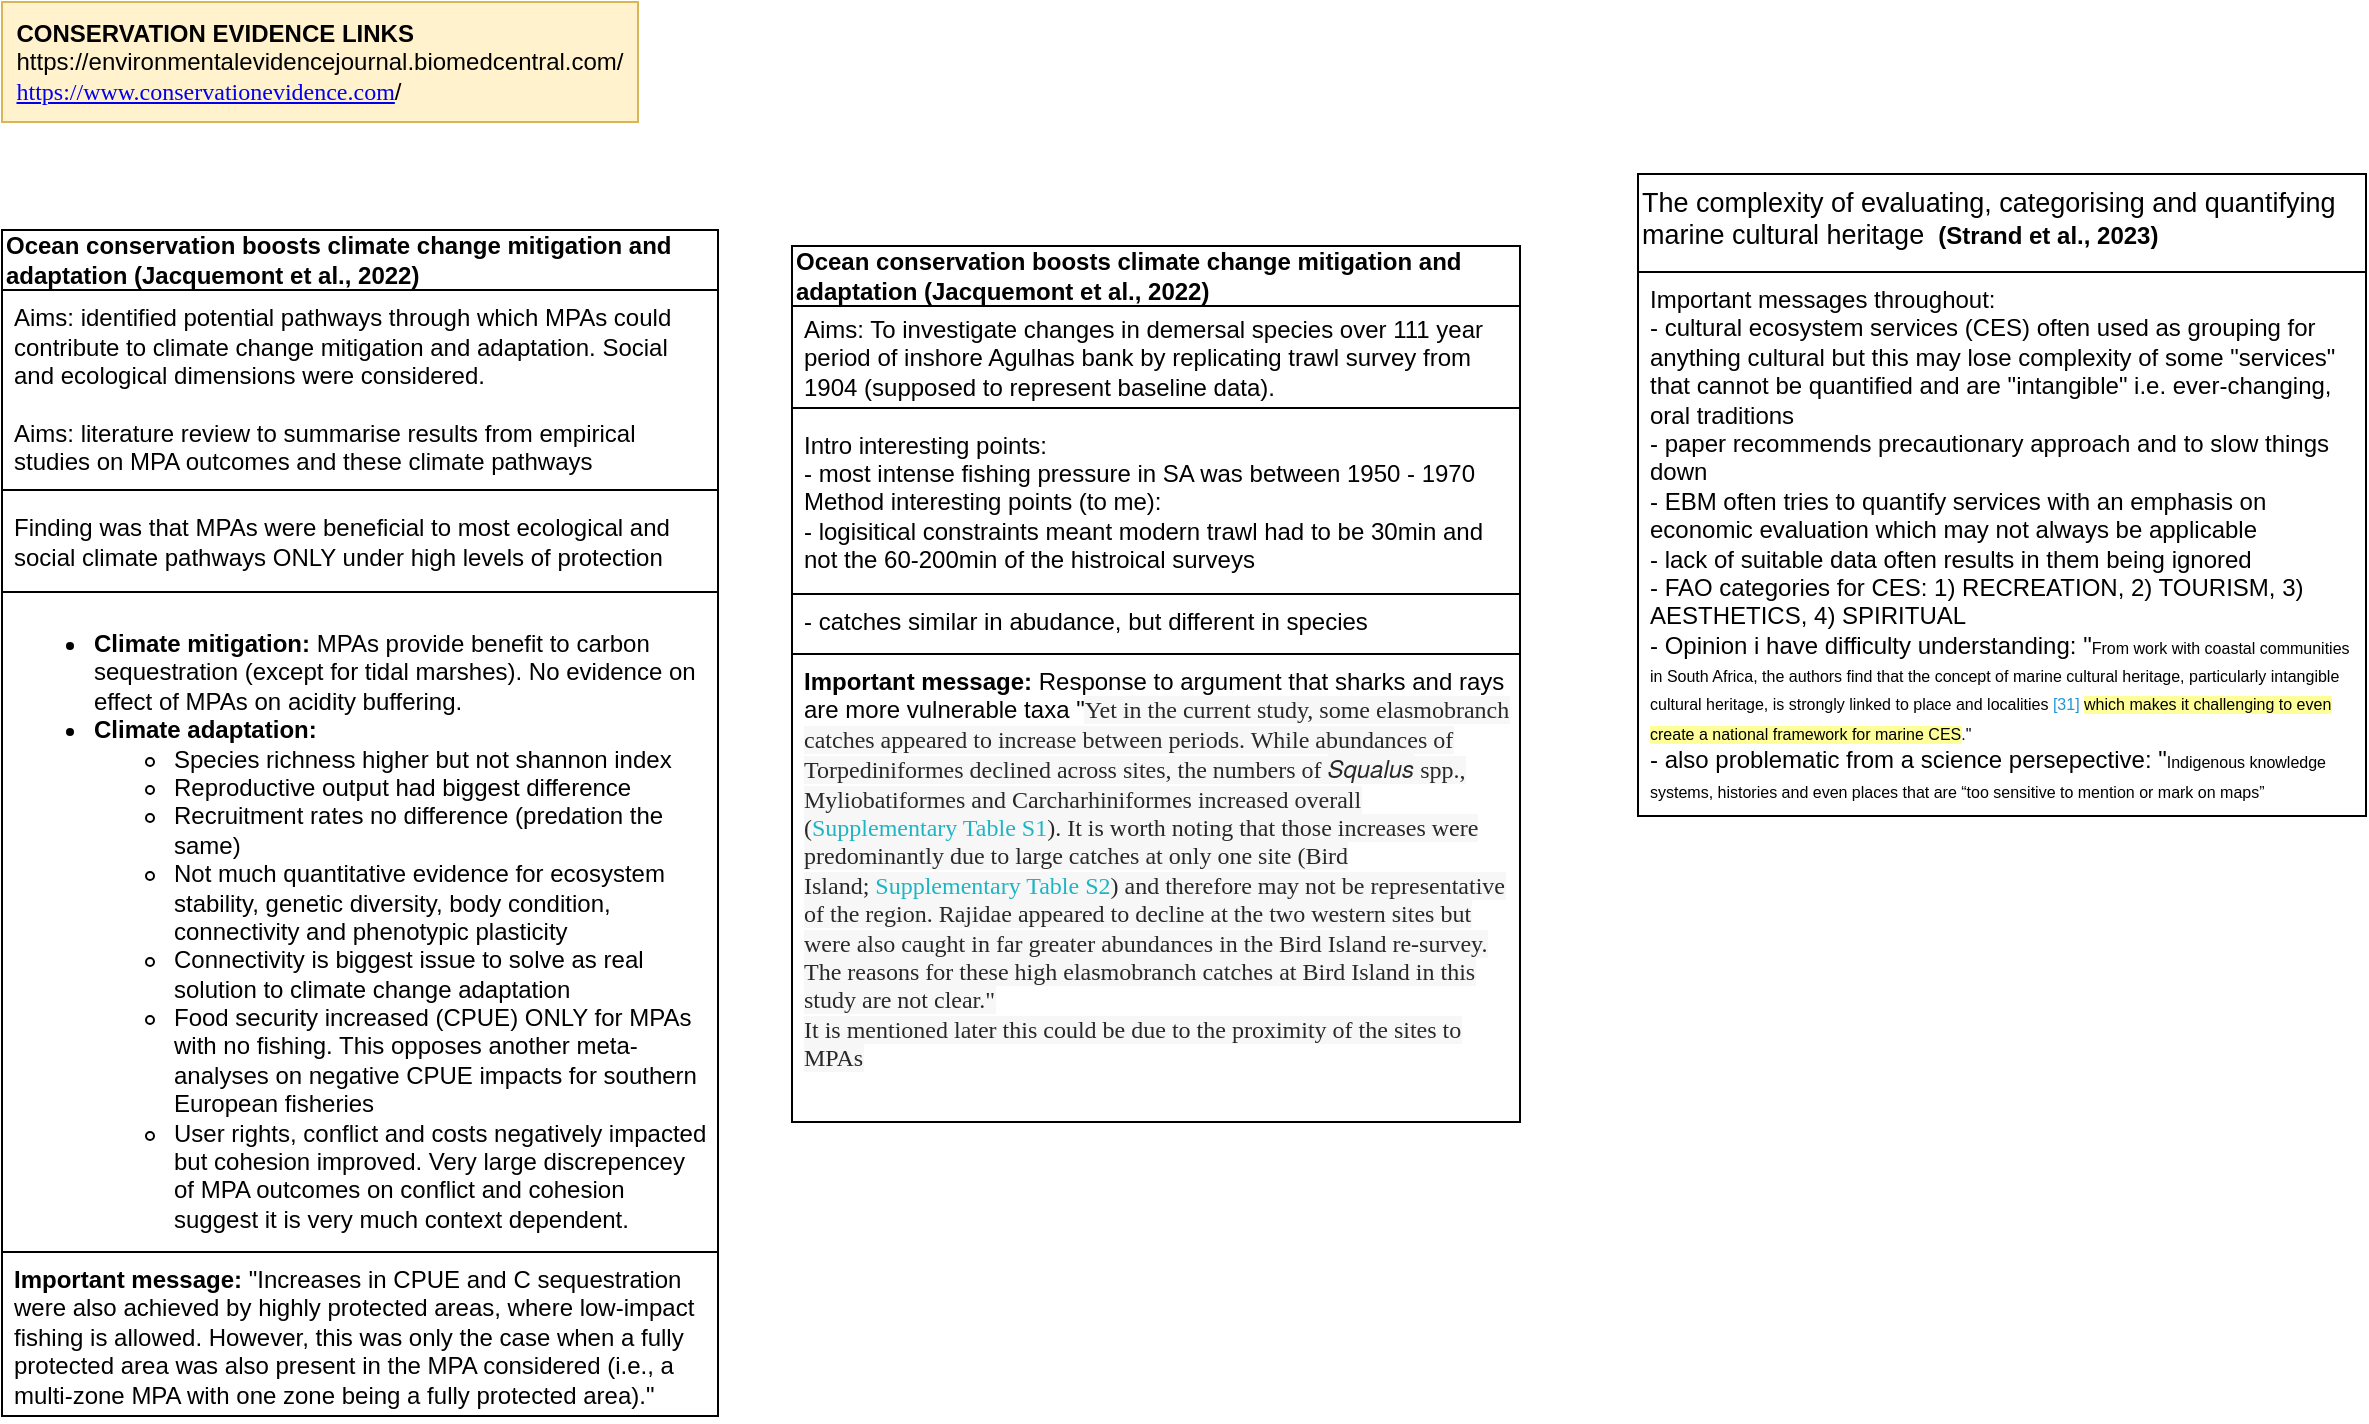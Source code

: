 <mxfile version="20.8.3" type="github">
  <diagram id="oMJjJdJxvG5CHlvqNMqH" name="Page-1">
    <mxGraphModel dx="1723" dy="1008" grid="0" gridSize="10" guides="1" tooltips="1" connect="1" arrows="1" fold="1" page="0" pageScale="1" pageWidth="850" pageHeight="1100" math="0" shadow="0">
      <root>
        <mxCell id="0" />
        <mxCell id="1" parent="0" />
        <mxCell id="RFItumHFisGm9Dvvl5Tg-1" value="&lt;b&gt;Ocean conservation boosts climate change mitigation and adaptation (Jacquemont et al., 2022)&lt;/b&gt;" style="swimlane;fontStyle=0;childLayout=stackLayout;horizontal=1;startSize=30;horizontalStack=0;resizeParent=1;resizeParentMax=0;resizeLast=0;collapsible=1;marginBottom=0;whiteSpace=wrap;html=1;align=left;" parent="1" vertex="1">
          <mxGeometry x="-259" y="59" width="358" height="593" as="geometry" />
        </mxCell>
        <mxCell id="RFItumHFisGm9Dvvl5Tg-2" value="Aims: identified potential pathways through which MPAs could contribute to climate change mitigation and adaptation. Social and ecological dimensions were considered.&lt;br&gt;&lt;br&gt;Aims: literature review to summarise results from empirical studies on MPA outcomes and these climate pathways" style="text;strokeColor=default;fillColor=none;align=left;verticalAlign=middle;spacingLeft=4;spacingRight=4;overflow=hidden;points=[[0,0.5],[1,0.5]];portConstraint=eastwest;rotatable=0;whiteSpace=wrap;html=1;shadow=0;" parent="RFItumHFisGm9Dvvl5Tg-1" vertex="1">
          <mxGeometry y="30" width="358" height="100" as="geometry" />
        </mxCell>
        <mxCell id="RFItumHFisGm9Dvvl5Tg-3" value="Finding was that MPAs were beneficial to most ecological and social climate pathways ONLY under high levels of protection" style="text;strokeColor=default;fillColor=none;align=left;verticalAlign=middle;spacingLeft=4;spacingRight=4;overflow=hidden;points=[[0,0.5],[1,0.5]];portConstraint=eastwest;rotatable=0;whiteSpace=wrap;html=1;" parent="RFItumHFisGm9Dvvl5Tg-1" vertex="1">
          <mxGeometry y="130" width="358" height="51" as="geometry" />
        </mxCell>
        <mxCell id="RFItumHFisGm9Dvvl5Tg-4" value="&lt;ul&gt;&lt;li&gt;&lt;b&gt;Climate mitigation: &lt;/b&gt;MPAs provide benefit to carbon sequestration (except for tidal marshes). No evidence on effect of MPAs on acidity buffering.&lt;/li&gt;&lt;li&gt;&lt;b&gt;Climate adaptation:&amp;nbsp;&lt;/b&gt;&lt;/li&gt;&lt;ul&gt;&lt;li&gt;Species richness higher but not shannon index&lt;/li&gt;&lt;li&gt;Reproductive output had biggest difference&lt;/li&gt;&lt;li&gt;Recruitment rates no difference (predation the same)&lt;/li&gt;&lt;li&gt;Not much quantitative evidence for ecosystem stability, genetic diversity, body condition, connectivity and phenotypic plasticity&lt;/li&gt;&lt;li&gt;Connectivity is biggest issue to solve as real solution to climate change adaptation&lt;/li&gt;&lt;li&gt;Food security increased (CPUE) ONLY for MPAs with no fishing. This opposes another meta-analyses on negative CPUE impacts for southern European fisheries&lt;/li&gt;&lt;li&gt;User rights, conflict and costs negatively impacted but cohesion improved. Very large discrepencey of MPA outcomes on conflict and cohesion suggest it is very much context dependent.&lt;/li&gt;&lt;/ul&gt;&lt;/ul&gt;" style="text;strokeColor=none;fillColor=none;align=left;verticalAlign=top;spacingLeft=4;spacingRight=4;overflow=hidden;points=[[0,0.5],[1,0.5]];portConstraint=eastwest;rotatable=0;whiteSpace=wrap;html=1;labelPosition=center;verticalLabelPosition=middle;" parent="RFItumHFisGm9Dvvl5Tg-1" vertex="1">
          <mxGeometry y="181" width="358" height="330" as="geometry" />
        </mxCell>
        <mxCell id="RFItumHFisGm9Dvvl5Tg-6" value="&lt;b&gt;Important message:&lt;/b&gt; &quot;Increases in CPUE and C sequestration were also achieved by highly protected areas, where low-impact fishing is allowed. However, this was only the case when a fully protected area was also present in the MPA considered (i.e., a multi-zone MPA with one zone being a fully protected area).&quot;" style="text;strokeColor=default;fillColor=none;align=left;verticalAlign=top;spacingLeft=4;spacingRight=4;overflow=hidden;points=[[0,0.5],[1,0.5]];portConstraint=eastwest;rotatable=0;whiteSpace=wrap;html=1;labelPosition=center;verticalLabelPosition=middle;" parent="RFItumHFisGm9Dvvl5Tg-1" vertex="1">
          <mxGeometry y="511" width="358" height="82" as="geometry" />
        </mxCell>
        <mxCell id="CgYDRMqxoxwIlcu6GhCc-1" value="&lt;div style=&quot;text-align: left;&quot;&gt;&lt;b style=&quot;background-color: initial;&quot;&gt;CONSERVATION EVIDENCE LINKS&lt;/b&gt;&lt;/div&gt;&lt;div style=&quot;text-align: left;&quot;&gt;&lt;span style=&quot;background-color: initial;&quot;&gt;https://environmentalevidencejournal.biomedcentral.com/&lt;/span&gt;&lt;/div&gt;&lt;div style=&quot;text-align: left;&quot;&gt;&lt;a style=&quot;background-color: initial; font-family: Calibri; text-size-adjust: auto;&quot; title=&quot;https://www.conservationevidence.com/&quot; target=&quot;_blank&quot; href=&quot;https://www.conservationevidence.com/&quot;&gt;https://www.conservationevidence.com&lt;/a&gt;/&lt;/div&gt;" style="rounded=0;whiteSpace=wrap;html=1;fillColor=#fff2cc;strokeColor=#d6b656;" parent="1" vertex="1">
          <mxGeometry x="-259" y="-55" width="318" height="60" as="geometry" />
        </mxCell>
        <mxCell id="iBG1UUJ010-rRIB4jjcF-1" value="&lt;b&gt;Ocean conservation boosts climate change mitigation and adaptation (Jacquemont et al., 2022)&lt;/b&gt;" style="swimlane;fontStyle=0;childLayout=stackLayout;horizontal=1;startSize=30;horizontalStack=0;resizeParent=1;resizeParentMax=0;resizeLast=0;collapsible=1;marginBottom=0;whiteSpace=wrap;html=1;align=left;" parent="1" vertex="1">
          <mxGeometry x="136" y="67" width="364" height="438" as="geometry" />
        </mxCell>
        <mxCell id="iBG1UUJ010-rRIB4jjcF-2" value="Aims: To investigate changes in demersal species over 111 year period of inshore Agulhas bank by replicating trawl survey from 1904 (supposed to represent baseline data)." style="text;strokeColor=default;fillColor=none;align=left;verticalAlign=middle;spacingLeft=4;spacingRight=4;overflow=hidden;points=[[0,0.5],[1,0.5]];portConstraint=eastwest;rotatable=0;whiteSpace=wrap;html=1;shadow=0;" parent="iBG1UUJ010-rRIB4jjcF-1" vertex="1">
          <mxGeometry y="30" width="364" height="51" as="geometry" />
        </mxCell>
        <mxCell id="iBG1UUJ010-rRIB4jjcF-3" value="Intro interesting points:&lt;br&gt;- most intense fishing pressure in SA was between 1950 - 1970&lt;br&gt;Method interesting points (to me):&lt;br&gt;- logisitical constraints meant modern trawl had to be 30min and not the 60-200min of the histroical surveys&lt;br&gt;" style="text;strokeColor=default;fillColor=none;align=left;verticalAlign=middle;spacingLeft=4;spacingRight=4;overflow=hidden;points=[[0,0.5],[1,0.5]];portConstraint=eastwest;rotatable=0;whiteSpace=wrap;html=1;" parent="iBG1UUJ010-rRIB4jjcF-1" vertex="1">
          <mxGeometry y="81" width="364" height="93" as="geometry" />
        </mxCell>
        <mxCell id="iBG1UUJ010-rRIB4jjcF-4" value="&lt;div&gt;- catches similar in abudance, but different in species&lt;/div&gt;" style="text;strokeColor=none;fillColor=none;align=left;verticalAlign=top;spacingLeft=4;spacingRight=4;overflow=hidden;points=[[0,0.5],[1,0.5]];portConstraint=eastwest;rotatable=0;whiteSpace=wrap;html=1;labelPosition=center;verticalLabelPosition=middle;" parent="iBG1UUJ010-rRIB4jjcF-1" vertex="1">
          <mxGeometry y="174" width="364" height="30" as="geometry" />
        </mxCell>
        <mxCell id="iBG1UUJ010-rRIB4jjcF-5" value="&lt;font style=&quot;font-size: 12px;&quot;&gt;&lt;b&gt;Important message:&lt;/b&gt;&amp;nbsp;Response to argument that sharks and rays are more vulnerable taxa &quot;&lt;span style=&quot;color: rgb(40, 40, 40); font-family: MuseoSans, Georgia, &amp;quot;Times New Roman&amp;quot;, Times, serif; background-color: rgb(247, 247, 247);&quot;&gt;Yet in the current study, some elasmobranch catches appeared to increase between periods. While abundances of Torpediniformes declined across sites, the numbers of&amp;nbsp;&lt;/span&gt;&lt;i style=&quot;box-sizing: border-box; font-family: MuseoSans, HelveticaNeue, Helvetica, sans-serif; color: rgb(40, 40, 40); background-color: rgb(247, 247, 247); outline: 0px !important;&quot;&gt;Squalus&lt;/i&gt;&lt;span style=&quot;color: rgb(40, 40, 40); font-family: MuseoSans, Georgia, &amp;quot;Times New Roman&amp;quot;, Times, serif; background-color: rgb(247, 247, 247);&quot;&gt;&amp;nbsp;spp., Myliobatiformes and Carcharhiniformes increased overall (&lt;/span&gt;&lt;a style=&quot;box-sizing: border-box; background-color: rgb(247, 247, 247); text-decoration-line: none; outline: none; word-break: break-word; hyphens: auto; font-family: MuseoSans, Georgia, &amp;quot;Times New Roman&amp;quot;, Times, serif; color: rgb(29, 181, 195) !important;&quot; href=&quot;https://www.frontiersin.org/articles/10.339/fmars.2020.004/full#S11&quot;&gt;Supplementary Table S1&lt;/a&gt;&lt;span style=&quot;color: rgb(40, 40, 40); font-family: MuseoSans, Georgia, &amp;quot;Times New Roman&amp;quot;, Times, serif; background-color: rgb(247, 247, 247);&quot;&gt;). It is worth noting that those increases were predominantly due to large catches at only one site (Bird Island;&amp;nbsp;&lt;/span&gt;&lt;a style=&quot;box-sizing: border-box; background-color: rgb(247, 247, 247); text-decoration-line: none; outline: none; word-break: break-word; hyphens: auto; font-family: MuseoSans, Georgia, &amp;quot;Times New Roman&amp;quot;, Times, serif; color: rgb(29, 181, 195) !important;&quot; href=&quot;https://www.frontiersin.org/articles/10.339/fmars.2020.004/full#S11&quot;&gt;Supplementary Table S2&lt;/a&gt;&lt;span style=&quot;color: rgb(40, 40, 40); font-family: MuseoSans, Georgia, &amp;quot;Times New Roman&amp;quot;, Times, serif; background-color: rgb(247, 247, 247);&quot;&gt;) and therefore may not be representative of the region. Rajidae appeared to decline at the two western sites but were also caught in far greater abundances in the Bird Island re-survey. The reasons for these high elasmobranch catches at Bird Island in this study are not clear.&quot;&lt;br&gt;It is mentioned later this could be due to the proximity of the sites to MPAs&lt;br&gt;&lt;/span&gt;&lt;/font&gt;" style="text;strokeColor=default;fillColor=none;align=left;verticalAlign=top;spacingLeft=4;spacingRight=4;overflow=hidden;points=[[0,0.5],[1,0.5]];portConstraint=eastwest;rotatable=0;whiteSpace=wrap;html=1;labelPosition=center;verticalLabelPosition=middle;" parent="iBG1UUJ010-rRIB4jjcF-1" vertex="1">
          <mxGeometry y="204" width="364" height="234" as="geometry" />
        </mxCell>
        <mxCell id="L5D26BAFuV-2AZOZzpPX-1" value="&lt;span style=&quot;font-size: 13.5px; background-color: initial;&quot;&gt;The complexity of evaluating, categorising and quantifying marine cultural heritage&lt;/span&gt;&lt;span style=&quot;font-size: 13.5px; background-color: initial;&quot; class=&quot;Apple-converted-space&quot;&gt;&amp;nbsp;&lt;/span&gt;&lt;b&gt;&amp;nbsp;(Strand et al., 2023)&lt;/b&gt;" style="swimlane;fontStyle=0;childLayout=stackLayout;horizontal=1;startSize=49;horizontalStack=0;resizeParent=1;resizeParentMax=0;resizeLast=0;collapsible=1;marginBottom=0;whiteSpace=wrap;html=1;align=left;verticalAlign=top;" vertex="1" parent="1">
          <mxGeometry x="559" y="31" width="364" height="321" as="geometry" />
        </mxCell>
        <mxCell id="L5D26BAFuV-2AZOZzpPX-3" value="Important messages throughout:&lt;br&gt;- cultural ecosystem services (CES) often used as grouping for anything cultural but this may lose complexity of some &quot;services&quot; that cannot be quantified and are &quot;intangible&quot; i.e. ever-changing, oral traditions&lt;br&gt;- paper recommends precautionary approach and to slow things down&lt;br&gt;- EBM often tries to quantify services with an emphasis on economic evaluation which may not always be applicable&lt;br&gt;- lack of suitable data often results in them being ignored&lt;br&gt;- FAO categories for CES: 1) RECREATION, 2) TOURISM, 3) AESTHETICS, 4) SPIRITUAL&lt;br&gt;- Opinion i have difficulty understanding: &quot;&lt;span style=&quot;font-size: 8px; background-color: initial;&quot;&gt;From work with coastal communities in South Africa, the authors find that the concept of marine cultural heritage, particularly intangible cultural heritage, is strongly linked to place and localities &lt;/span&gt;&lt;span style=&quot;font-size: 8px; background-color: initial; color: rgb(33, 150, 209);&quot; class=&quot;s1&quot;&gt;[31] &lt;/span&gt;&lt;span style=&quot;font-size: 8px; background-color: rgb(255, 255, 153);&quot;&gt;which makes it challenging to even create a national framework for marine CES&lt;/span&gt;&lt;span style=&quot;font-size: 8px; background-color: initial;&quot;&gt;.&lt;/span&gt;&lt;span style=&quot;font-size: 8px; background-color: initial;&quot; class=&quot;Apple-converted-space&quot;&gt;&quot;&lt;br&gt;&lt;/span&gt;- also problematic from a science persepective: &quot;&lt;span style=&quot;font-size: 8px; background-color: initial;&quot;&gt;Indigenous knowledge systems, histories and even places that are “too sensitive to mention or mark on maps”&lt;/span&gt;&lt;span style=&quot;font-size: 8px; background-color: initial;&quot; class=&quot;Apple-converted-space&quot;&gt;&amp;nbsp;&lt;br&gt;&lt;/span&gt;&amp;nbsp;&lt;br&gt;&lt;br&gt;" style="text;strokeColor=default;fillColor=none;align=left;verticalAlign=top;spacingLeft=4;spacingRight=4;overflow=hidden;points=[[0,0.5],[1,0.5]];portConstraint=eastwest;rotatable=0;whiteSpace=wrap;html=1;" vertex="1" parent="L5D26BAFuV-2AZOZzpPX-1">
          <mxGeometry y="49" width="364" height="272" as="geometry" />
        </mxCell>
      </root>
    </mxGraphModel>
  </diagram>
</mxfile>
